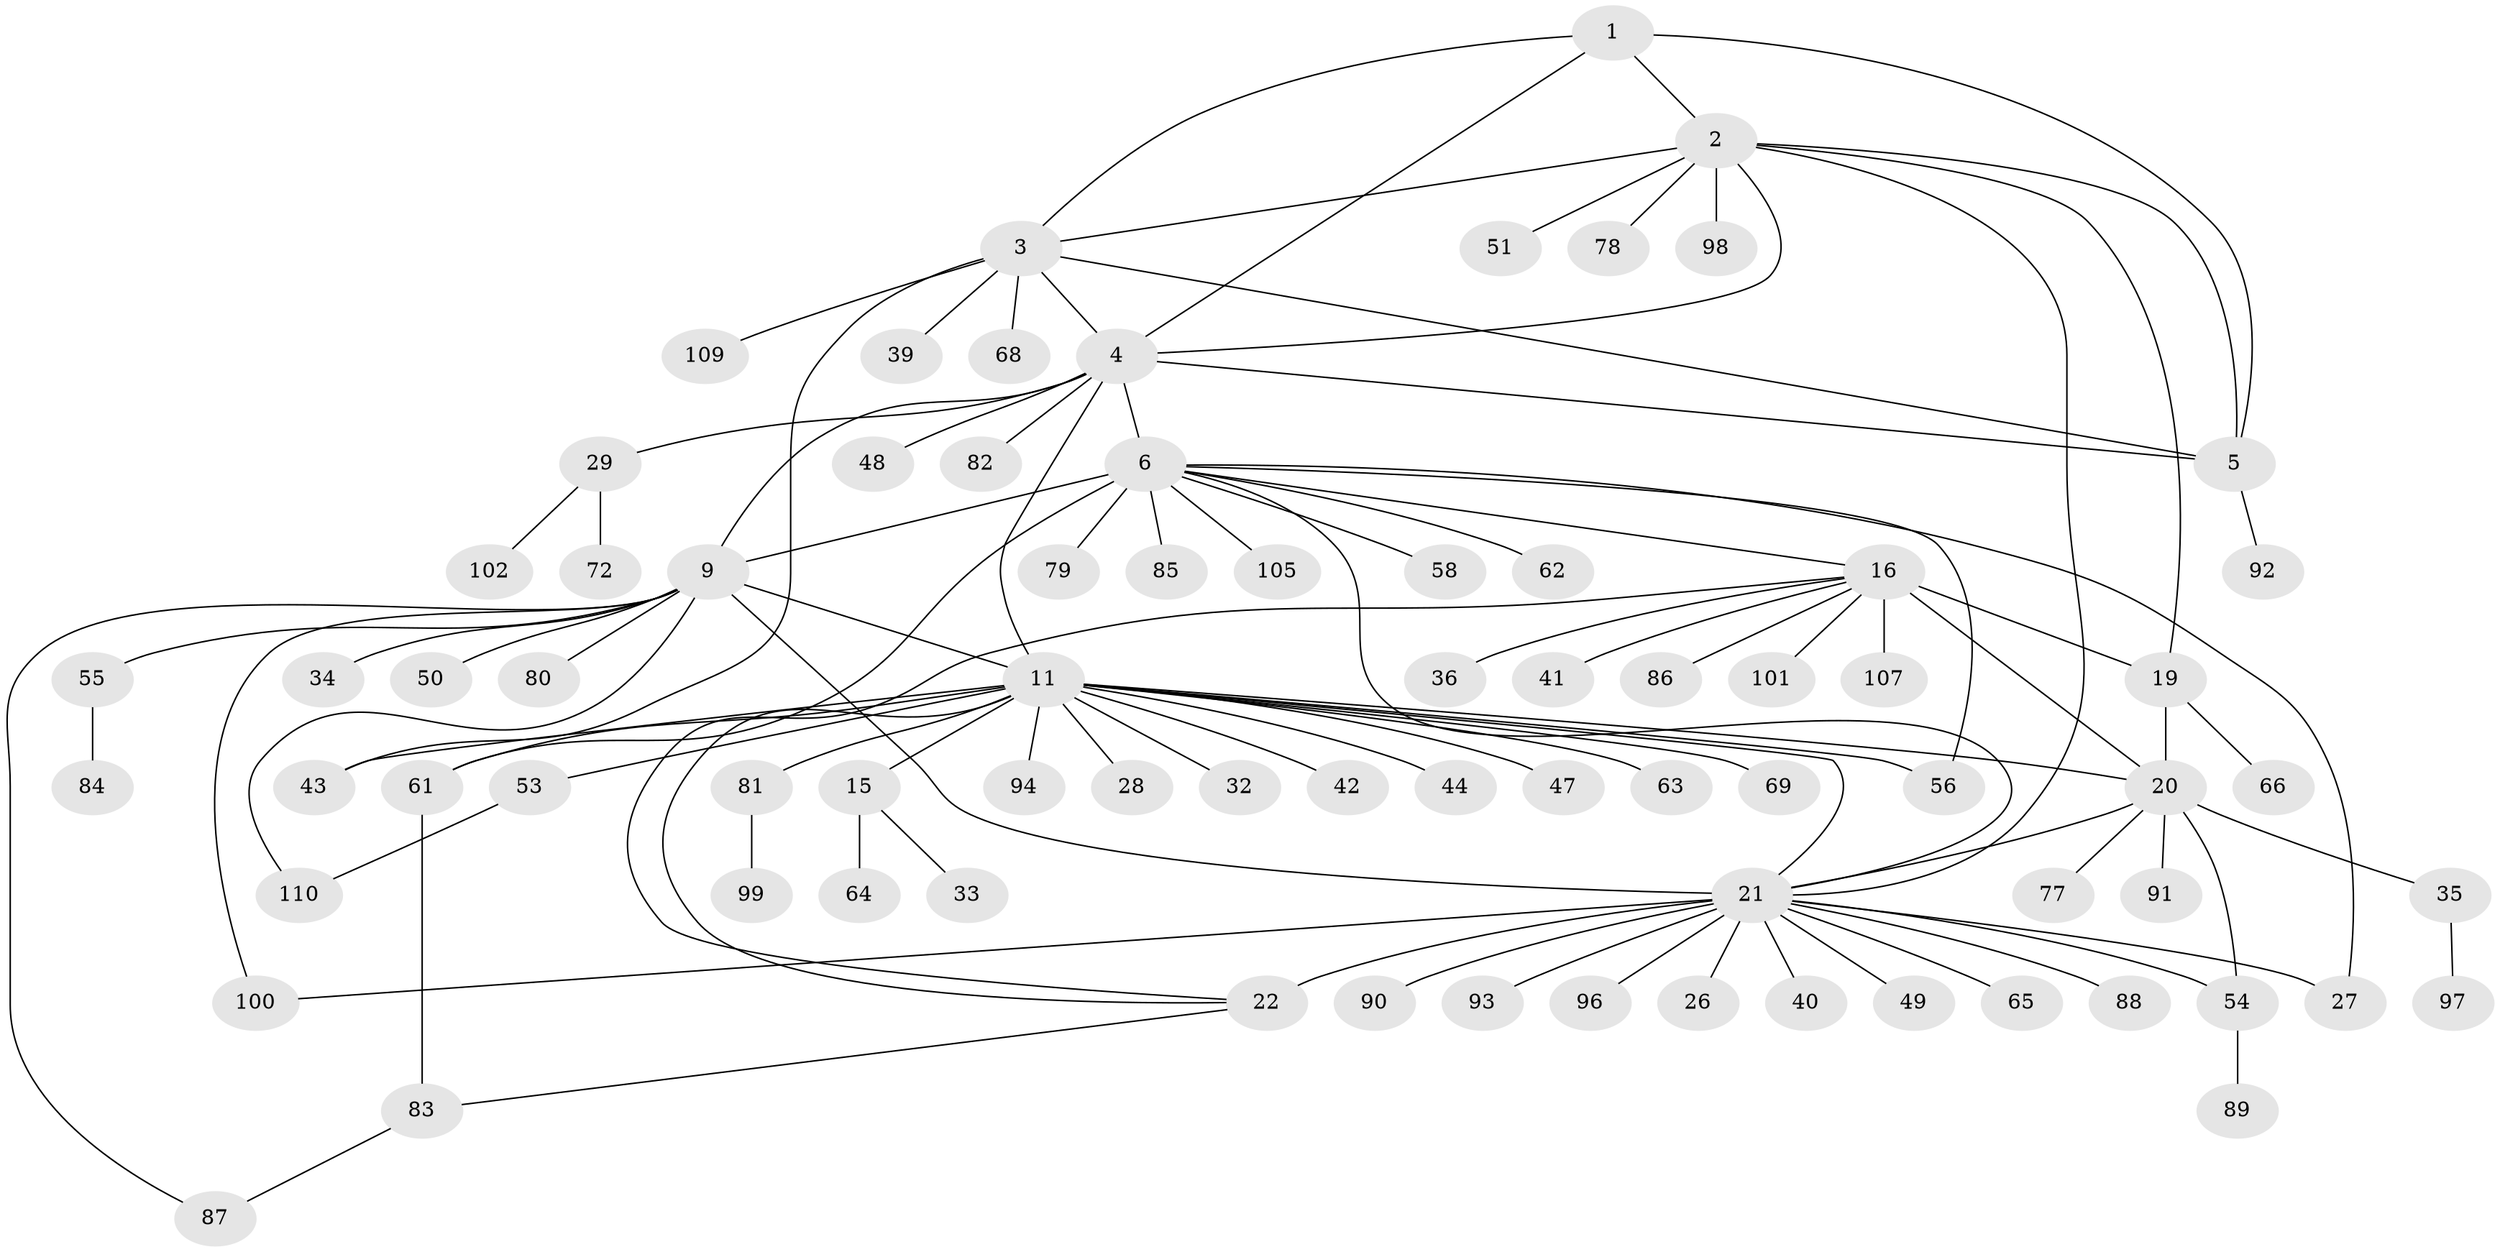 // original degree distribution, {4: 0.02727272727272727, 9: 0.00909090909090909, 8: 0.00909090909090909, 10: 0.03636363636363636, 5: 0.01818181818181818, 6: 0.06363636363636363, 7: 0.045454545454545456, 11: 0.02727272727272727, 12: 0.00909090909090909, 1: 0.5363636363636364, 3: 0.07272727272727272, 2: 0.14545454545454545}
// Generated by graph-tools (version 1.1) at 2025/19/03/04/25 18:19:34]
// undirected, 77 vertices, 102 edges
graph export_dot {
graph [start="1"]
  node [color=gray90,style=filled];
  1;
  2;
  3;
  4;
  5;
  6 [super="+7+8"];
  9 [super="+10"];
  11 [super="+30+12"];
  15;
  16 [super="+18+17+71+75"];
  19;
  20 [super="+38"];
  21 [super="+46+25+24+103+23+37"];
  22;
  26;
  27 [super="+67+95"];
  28;
  29 [super="+31"];
  32;
  33 [super="+104"];
  34;
  35 [super="+70"];
  36;
  39;
  40;
  41;
  42;
  43 [super="+52"];
  44;
  47;
  48;
  49;
  50;
  51;
  53;
  54;
  55;
  56;
  58;
  61;
  62;
  63;
  64;
  65;
  66;
  68;
  69;
  72 [super="+74"];
  77;
  78;
  79;
  80;
  81;
  82;
  83;
  84;
  85;
  86;
  87;
  88;
  89;
  90;
  91;
  92;
  93;
  94;
  96;
  97;
  98;
  99;
  100;
  101;
  102;
  105;
  107;
  109;
  110;
  1 -- 2;
  1 -- 3;
  1 -- 4;
  1 -- 5;
  2 -- 3;
  2 -- 4;
  2 -- 5;
  2 -- 19;
  2 -- 51;
  2 -- 78;
  2 -- 98;
  2 -- 21;
  3 -- 4;
  3 -- 5;
  3 -- 39;
  3 -- 43;
  3 -- 68;
  3 -- 109;
  4 -- 5;
  4 -- 9;
  4 -- 29;
  4 -- 48;
  4 -- 82;
  4 -- 11;
  4 -- 6;
  5 -- 92;
  6 -- 9 [weight=6];
  6 -- 56;
  6 -- 105;
  6 -- 58;
  6 -- 79;
  6 -- 21;
  6 -- 16;
  6 -- 85;
  6 -- 27;
  6 -- 61;
  6 -- 62;
  9 -- 11;
  9 -- 34;
  9 -- 50;
  9 -- 87;
  9 -- 110;
  9 -- 80;
  9 -- 100;
  9 -- 55;
  9 -- 21;
  11 -- 15 [weight=4];
  11 -- 21;
  11 -- 42;
  11 -- 53;
  11 -- 94;
  11 -- 32;
  11 -- 22;
  11 -- 56;
  11 -- 44;
  11 -- 47;
  11 -- 69;
  11 -- 43;
  11 -- 81;
  11 -- 20;
  11 -- 28;
  11 -- 61;
  11 -- 63;
  15 -- 33;
  15 -- 64;
  16 -- 19 [weight=3];
  16 -- 20 [weight=3];
  16 -- 36;
  16 -- 101;
  16 -- 107;
  16 -- 41;
  16 -- 86;
  16 -- 22;
  19 -- 20;
  19 -- 66;
  20 -- 35;
  20 -- 77;
  20 -- 91;
  20 -- 54;
  20 -- 21;
  21 -- 22 [weight=4];
  21 -- 54;
  21 -- 65;
  21 -- 88;
  21 -- 93;
  21 -- 96;
  21 -- 100;
  21 -- 40;
  21 -- 26;
  21 -- 27;
  21 -- 49;
  21 -- 90;
  22 -- 83;
  29 -- 72;
  29 -- 102;
  35 -- 97;
  53 -- 110;
  54 -- 89;
  55 -- 84;
  61 -- 83;
  81 -- 99;
  83 -- 87;
}
